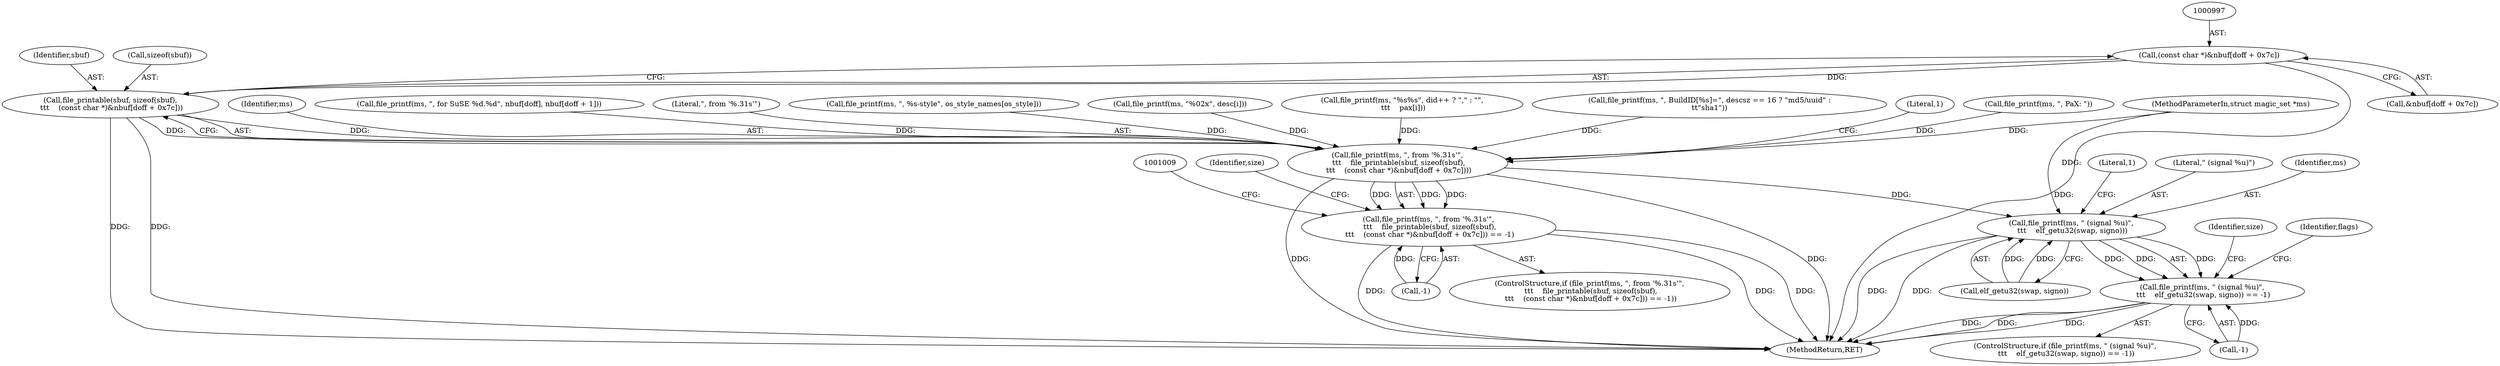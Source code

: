 digraph "0_file_ce90e05774dd77d86cfc8dfa6da57b32816841c4_2@array" {
"1000996" [label="(Call,(const char *)&nbuf[doff + 0x7c])"];
"1000992" [label="(Call,file_printable(sbuf, sizeof(sbuf),\n \t\t\t    (const char *)&nbuf[doff + 0x7c]))"];
"1000989" [label="(Call,file_printf(ms, \", from '%.31s'\",\n \t\t\t    file_printable(sbuf, sizeof(sbuf),\n \t\t\t    (const char *)&nbuf[doff + 0x7c])))"];
"1000988" [label="(Call,file_printf(ms, \", from '%.31s'\",\n \t\t\t    file_printable(sbuf, sizeof(sbuf),\n \t\t\t    (const char *)&nbuf[doff + 0x7c])) == -1)"];
"1001023" [label="(Call,file_printf(ms, \" (signal %u)\",\n \t\t\t    elf_getu32(swap, signo)))"];
"1001022" [label="(Call,file_printf(ms, \" (signal %u)\",\n \t\t\t    elf_getu32(swap, signo)) == -1)"];
"1000963" [label="(Call,file_printf(ms, \", %s-style\", os_style_names[os_style]))"];
"1000509" [label="(Call,file_printf(ms, \"%02x\", desc[i]))"];
"1000117" [label="(MethodParameterIn,struct magic_set *ms)"];
"1001030" [label="(Literal,1)"];
"1000993" [label="(Identifier,sbuf)"];
"1000603" [label="(Call,file_printf(ms, \"%s%s\", did++ ? \",\" : \"\",\n \t\t\t    pax[i]))"];
"1001021" [label="(ControlStructure,if (file_printf(ms, \" (signal %u)\",\n \t\t\t    elf_getu32(swap, signo)) == -1))"];
"1000992" [label="(Call,file_printable(sbuf, sizeof(sbuf),\n \t\t\t    (const char *)&nbuf[doff + 0x7c]))"];
"1000988" [label="(Call,file_printf(ms, \", from '%.31s'\",\n \t\t\t    file_printable(sbuf, sizeof(sbuf),\n \t\t\t    (const char *)&nbuf[doff + 0x7c])) == -1)"];
"1000476" [label="(Call,file_printf(ms, \", BuildID[%s]=\", descsz == 16 ? \"md5/uuid\" :\n\t\t\"sha1\"))"];
"1001026" [label="(Call,elf_getu32(swap, signo))"];
"1001022" [label="(Call,file_printf(ms, \" (signal %u)\",\n \t\t\t    elf_getu32(swap, signo)) == -1)"];
"1001032" [label="(Identifier,size)"];
"1001023" [label="(Call,file_printf(ms, \" (signal %u)\",\n \t\t\t    elf_getu32(swap, signo)))"];
"1001025" [label="(Literal,\" (signal %u)\")"];
"1001024" [label="(Identifier,ms)"];
"1000989" [label="(Call,file_printf(ms, \", from '%.31s'\",\n \t\t\t    file_printable(sbuf, sizeof(sbuf),\n \t\t\t    (const char *)&nbuf[doff + 0x7c])))"];
"1001005" [label="(Literal,1)"];
"1000996" [label="(Call,(const char *)&nbuf[doff + 0x7c])"];
"1001035" [label="(Identifier,flags)"];
"1001029" [label="(Call,-1)"];
"1000574" [label="(Call,file_printf(ms, \", PaX: \"))"];
"1001004" [label="(Call,-1)"];
"1000990" [label="(Identifier,ms)"];
"1000987" [label="(ControlStructure,if (file_printf(ms, \", from '%.31s'\",\n \t\t\t    file_printable(sbuf, sizeof(sbuf),\n \t\t\t    (const char *)&nbuf[doff + 0x7c])) == -1))"];
"1001007" [label="(Identifier,size)"];
"1000287" [label="(Call,file_printf(ms, \", for SuSE %d.%d\", nbuf[doff], nbuf[doff + 1]))"];
"1000998" [label="(Call,&nbuf[doff + 0x7c])"];
"1000991" [label="(Literal,\", from '%.31s'\")"];
"1001244" [label="(MethodReturn,RET)"];
"1000994" [label="(Call,sizeof(sbuf))"];
"1000996" -> "1000992"  [label="AST: "];
"1000996" -> "1000998"  [label="CFG: "];
"1000997" -> "1000996"  [label="AST: "];
"1000998" -> "1000996"  [label="AST: "];
"1000992" -> "1000996"  [label="CFG: "];
"1000996" -> "1001244"  [label="DDG: "];
"1000996" -> "1000992"  [label="DDG: "];
"1000992" -> "1000989"  [label="AST: "];
"1000993" -> "1000992"  [label="AST: "];
"1000994" -> "1000992"  [label="AST: "];
"1000989" -> "1000992"  [label="CFG: "];
"1000992" -> "1001244"  [label="DDG: "];
"1000992" -> "1001244"  [label="DDG: "];
"1000992" -> "1000989"  [label="DDG: "];
"1000992" -> "1000989"  [label="DDG: "];
"1000989" -> "1000988"  [label="AST: "];
"1000990" -> "1000989"  [label="AST: "];
"1000991" -> "1000989"  [label="AST: "];
"1001005" -> "1000989"  [label="CFG: "];
"1000989" -> "1001244"  [label="DDG: "];
"1000989" -> "1001244"  [label="DDG: "];
"1000989" -> "1000988"  [label="DDG: "];
"1000989" -> "1000988"  [label="DDG: "];
"1000989" -> "1000988"  [label="DDG: "];
"1000963" -> "1000989"  [label="DDG: "];
"1000287" -> "1000989"  [label="DDG: "];
"1000509" -> "1000989"  [label="DDG: "];
"1000574" -> "1000989"  [label="DDG: "];
"1000476" -> "1000989"  [label="DDG: "];
"1000603" -> "1000989"  [label="DDG: "];
"1000117" -> "1000989"  [label="DDG: "];
"1000989" -> "1001023"  [label="DDG: "];
"1000988" -> "1000987"  [label="AST: "];
"1000988" -> "1001004"  [label="CFG: "];
"1001004" -> "1000988"  [label="AST: "];
"1001007" -> "1000988"  [label="CFG: "];
"1001009" -> "1000988"  [label="CFG: "];
"1000988" -> "1001244"  [label="DDG: "];
"1000988" -> "1001244"  [label="DDG: "];
"1000988" -> "1001244"  [label="DDG: "];
"1001004" -> "1000988"  [label="DDG: "];
"1001023" -> "1001022"  [label="AST: "];
"1001023" -> "1001026"  [label="CFG: "];
"1001024" -> "1001023"  [label="AST: "];
"1001025" -> "1001023"  [label="AST: "];
"1001026" -> "1001023"  [label="AST: "];
"1001030" -> "1001023"  [label="CFG: "];
"1001023" -> "1001244"  [label="DDG: "];
"1001023" -> "1001244"  [label="DDG: "];
"1001023" -> "1001022"  [label="DDG: "];
"1001023" -> "1001022"  [label="DDG: "];
"1001023" -> "1001022"  [label="DDG: "];
"1000117" -> "1001023"  [label="DDG: "];
"1001026" -> "1001023"  [label="DDG: "];
"1001026" -> "1001023"  [label="DDG: "];
"1001022" -> "1001021"  [label="AST: "];
"1001022" -> "1001029"  [label="CFG: "];
"1001029" -> "1001022"  [label="AST: "];
"1001032" -> "1001022"  [label="CFG: "];
"1001035" -> "1001022"  [label="CFG: "];
"1001022" -> "1001244"  [label="DDG: "];
"1001022" -> "1001244"  [label="DDG: "];
"1001022" -> "1001244"  [label="DDG: "];
"1001029" -> "1001022"  [label="DDG: "];
}
